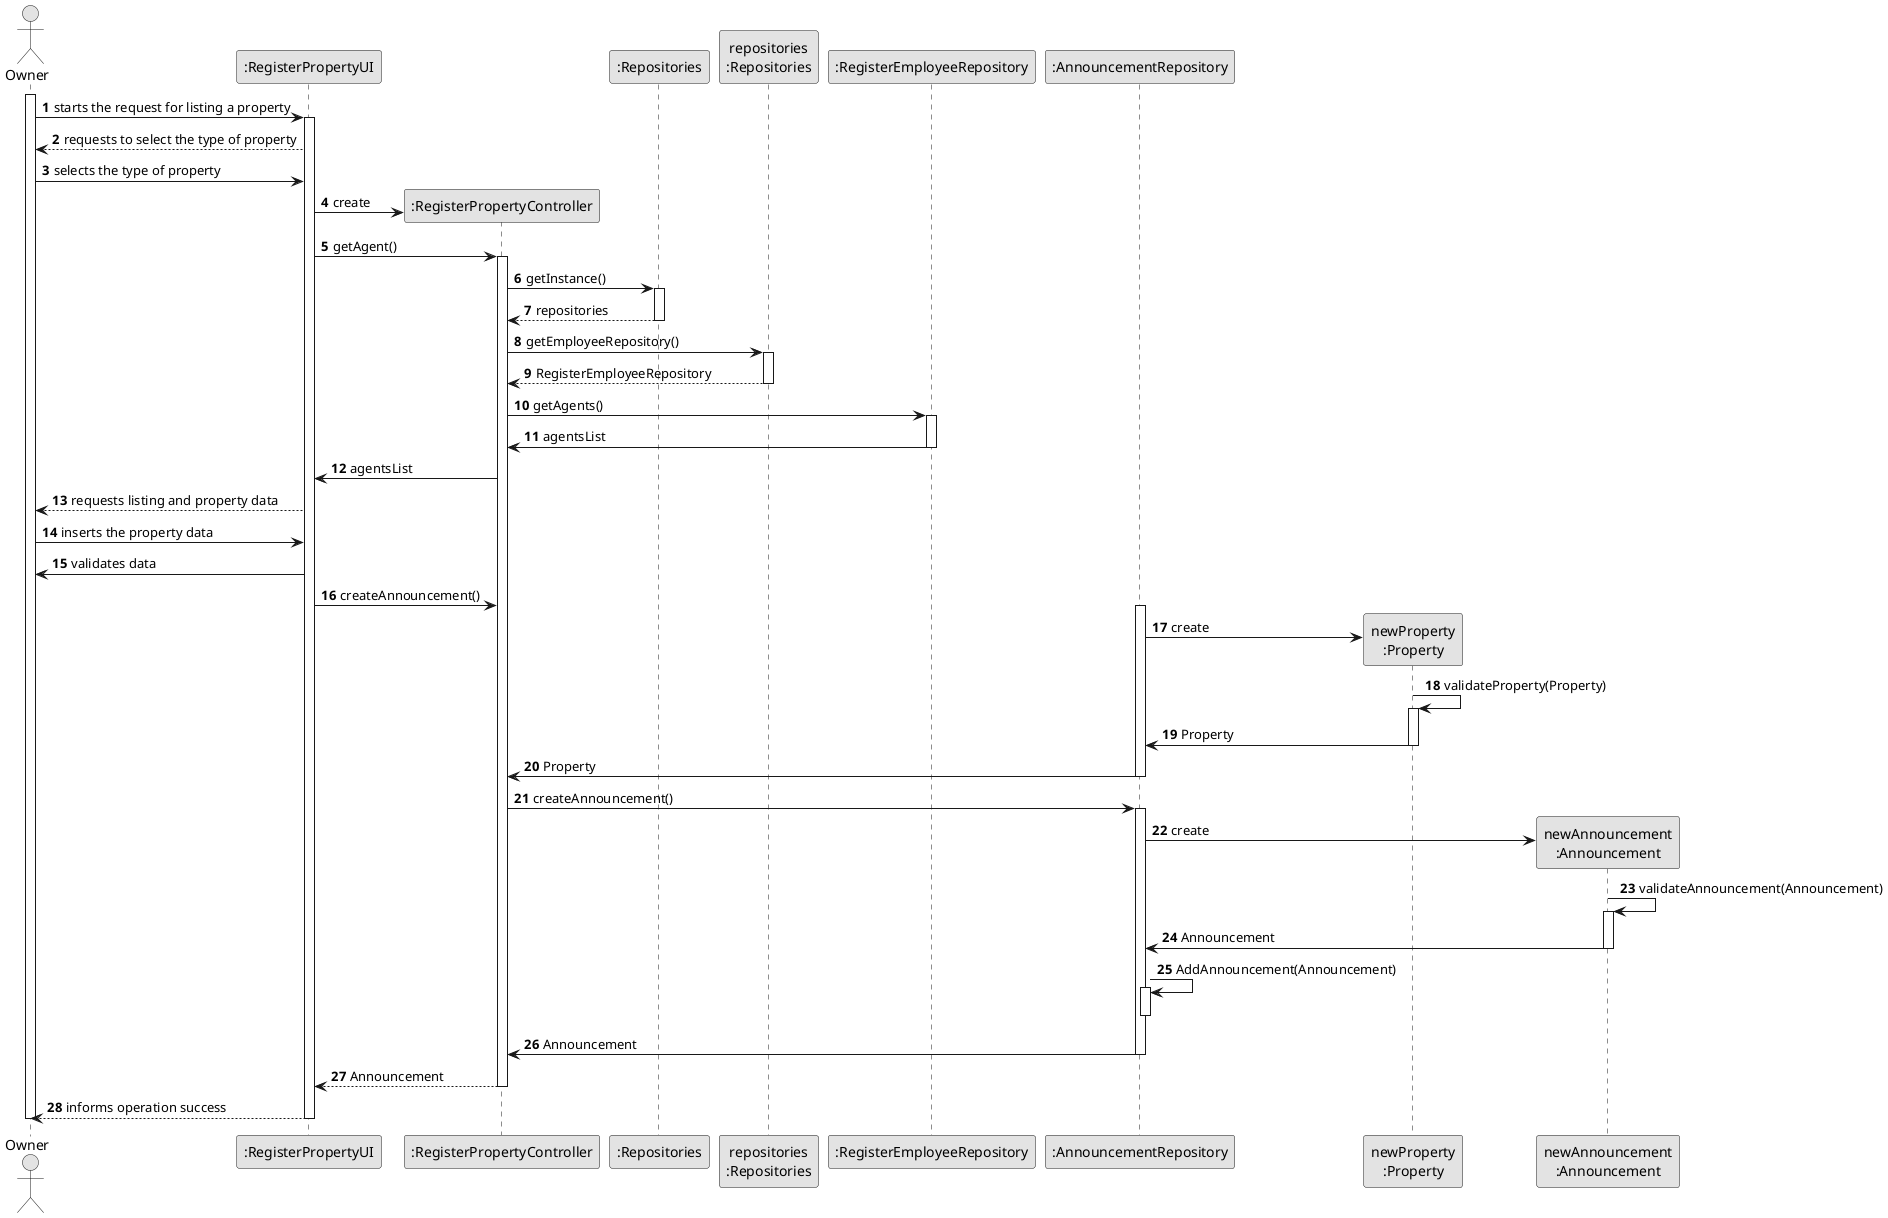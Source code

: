 @startuml
skinparam monochrome true
skinparam packageStyle rectangle
skinparam shadowing false

autonumber

'hide footbox
actor Owner as owner
participant ":RegisterPropertyUI" as ui
participant ":RegisterPropertyController" as ctrl
participant ":Repositories" as RepositorySingleton
participant "repositories\n:Repositories" as rep
participant ":RegisterEmployeeRepository" as repEmp
participant ":AnnouncementRepository" as repAnounc
participant "newProperty\n:Property" as property
participant "newAnnouncement\n:Announcement" as announcement

activate owner

        owner -> ui : starts the request for listing a property

        activate ui

        ui--> owner : requests to select the type of property

        owner -> ui: selects the type of property

        ui -> ctrl** : create

        ui-> ctrl: getAgent()

        activate ctrl

        ctrl -> RepositorySingleton: getInstance()
        activate RepositorySingleton
        RepositorySingleton --> ctrl: repositories
        deactivate RepositorySingleton

        ctrl -> rep: getEmployeeRepository()
        activate rep
        rep--> ctrl: RegisterEmployeeRepository
        deactivate rep

        ctrl ->repEmp: getAgents()
        activate repEmp
        repEmp -> ctrl: agentsList
        deactivate repEmp

        ctrl-> ui: agentsList

        ui --> owner : requests listing and property data

        owner -> ui : inserts the property data

        ui-> owner: validates data

        ui -> ctrl: createAnnouncement()
        activate repAnounc
        repAnounc -> property**: create

        property -> property: validateProperty(Property)
        activate property
        property -> repAnounc: Property
        deactivate property
        repAnounc-> ctrl: Property
        deactivate repAnounc
        deactivate repAnounc
        ctrl -> repAnounc: createAnnouncement()
        activate repAnounc
        repAnounc-> announcement**: create
        announcement -> announcement: validateAnnouncement(Announcement)
        activate announcement
        announcement->repAnounc: Announcement
        deactivate announcement
        repAnounc -> repAnounc:AddAnnouncement(Announcement)
        activate repAnounc

        deactivate repAnounc
        repAnounc ->ctrl: Announcement
        deactivate repAnounc

            ctrl --> ui: Announcement
        deactivate ctrl
            ui --> owner: informs operation success
        deactivate ui

deactivate owner


          @enduml